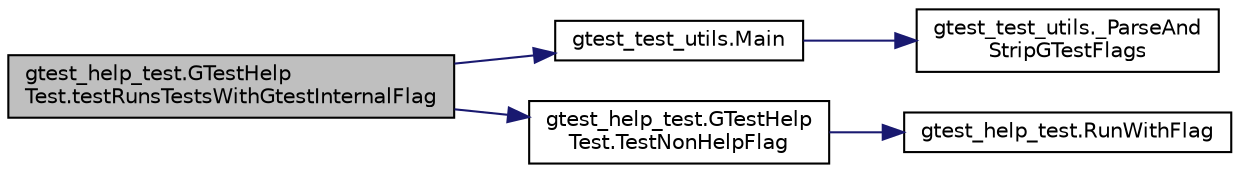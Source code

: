 digraph "gtest_help_test.GTestHelpTest.testRunsTestsWithGtestInternalFlag"
{
 // LATEX_PDF_SIZE
  bgcolor="transparent";
  edge [fontname="Helvetica",fontsize="10",labelfontname="Helvetica",labelfontsize="10"];
  node [fontname="Helvetica",fontsize="10",shape=record];
  rankdir="LR";
  Node1 [label="gtest_help_test.GTestHelp\lTest.testRunsTestsWithGtestInternalFlag",height=0.2,width=0.4,color="black", fillcolor="grey75", style="filled", fontcolor="black",tooltip=" "];
  Node1 -> Node2 [color="midnightblue",fontsize="10",style="solid",fontname="Helvetica"];
  Node2 [label="gtest_test_utils.Main",height=0.2,width=0.4,color="black",URL="$namespacegtest__test__utils.html#a5361b42d9c6843b5b117ead4d1c58cc5",tooltip=" "];
  Node2 -> Node3 [color="midnightblue",fontsize="10",style="solid",fontname="Helvetica"];
  Node3 [label="gtest_test_utils._ParseAnd\lStripGTestFlags",height=0.2,width=0.4,color="black",URL="$namespacegtest__test__utils.html#a05ad62af6574fd7e4fa2cc7c952c4f0b",tooltip=" "];
  Node1 -> Node4 [color="midnightblue",fontsize="10",style="solid",fontname="Helvetica"];
  Node4 [label="gtest_help_test.GTestHelp\lTest.TestNonHelpFlag",height=0.2,width=0.4,color="black",URL="$classgtest__help__test_1_1GTestHelpTest.html#a03ffa91ecf6193ed2ed80b53933112ab",tooltip=" "];
  Node4 -> Node5 [color="midnightblue",fontsize="10",style="solid",fontname="Helvetica"];
  Node5 [label="gtest_help_test.RunWithFlag",height=0.2,width=0.4,color="black",URL="$namespacegtest__help__test.html#a3d369750dac11a6dca523139fe1e6c86",tooltip=" "];
}
